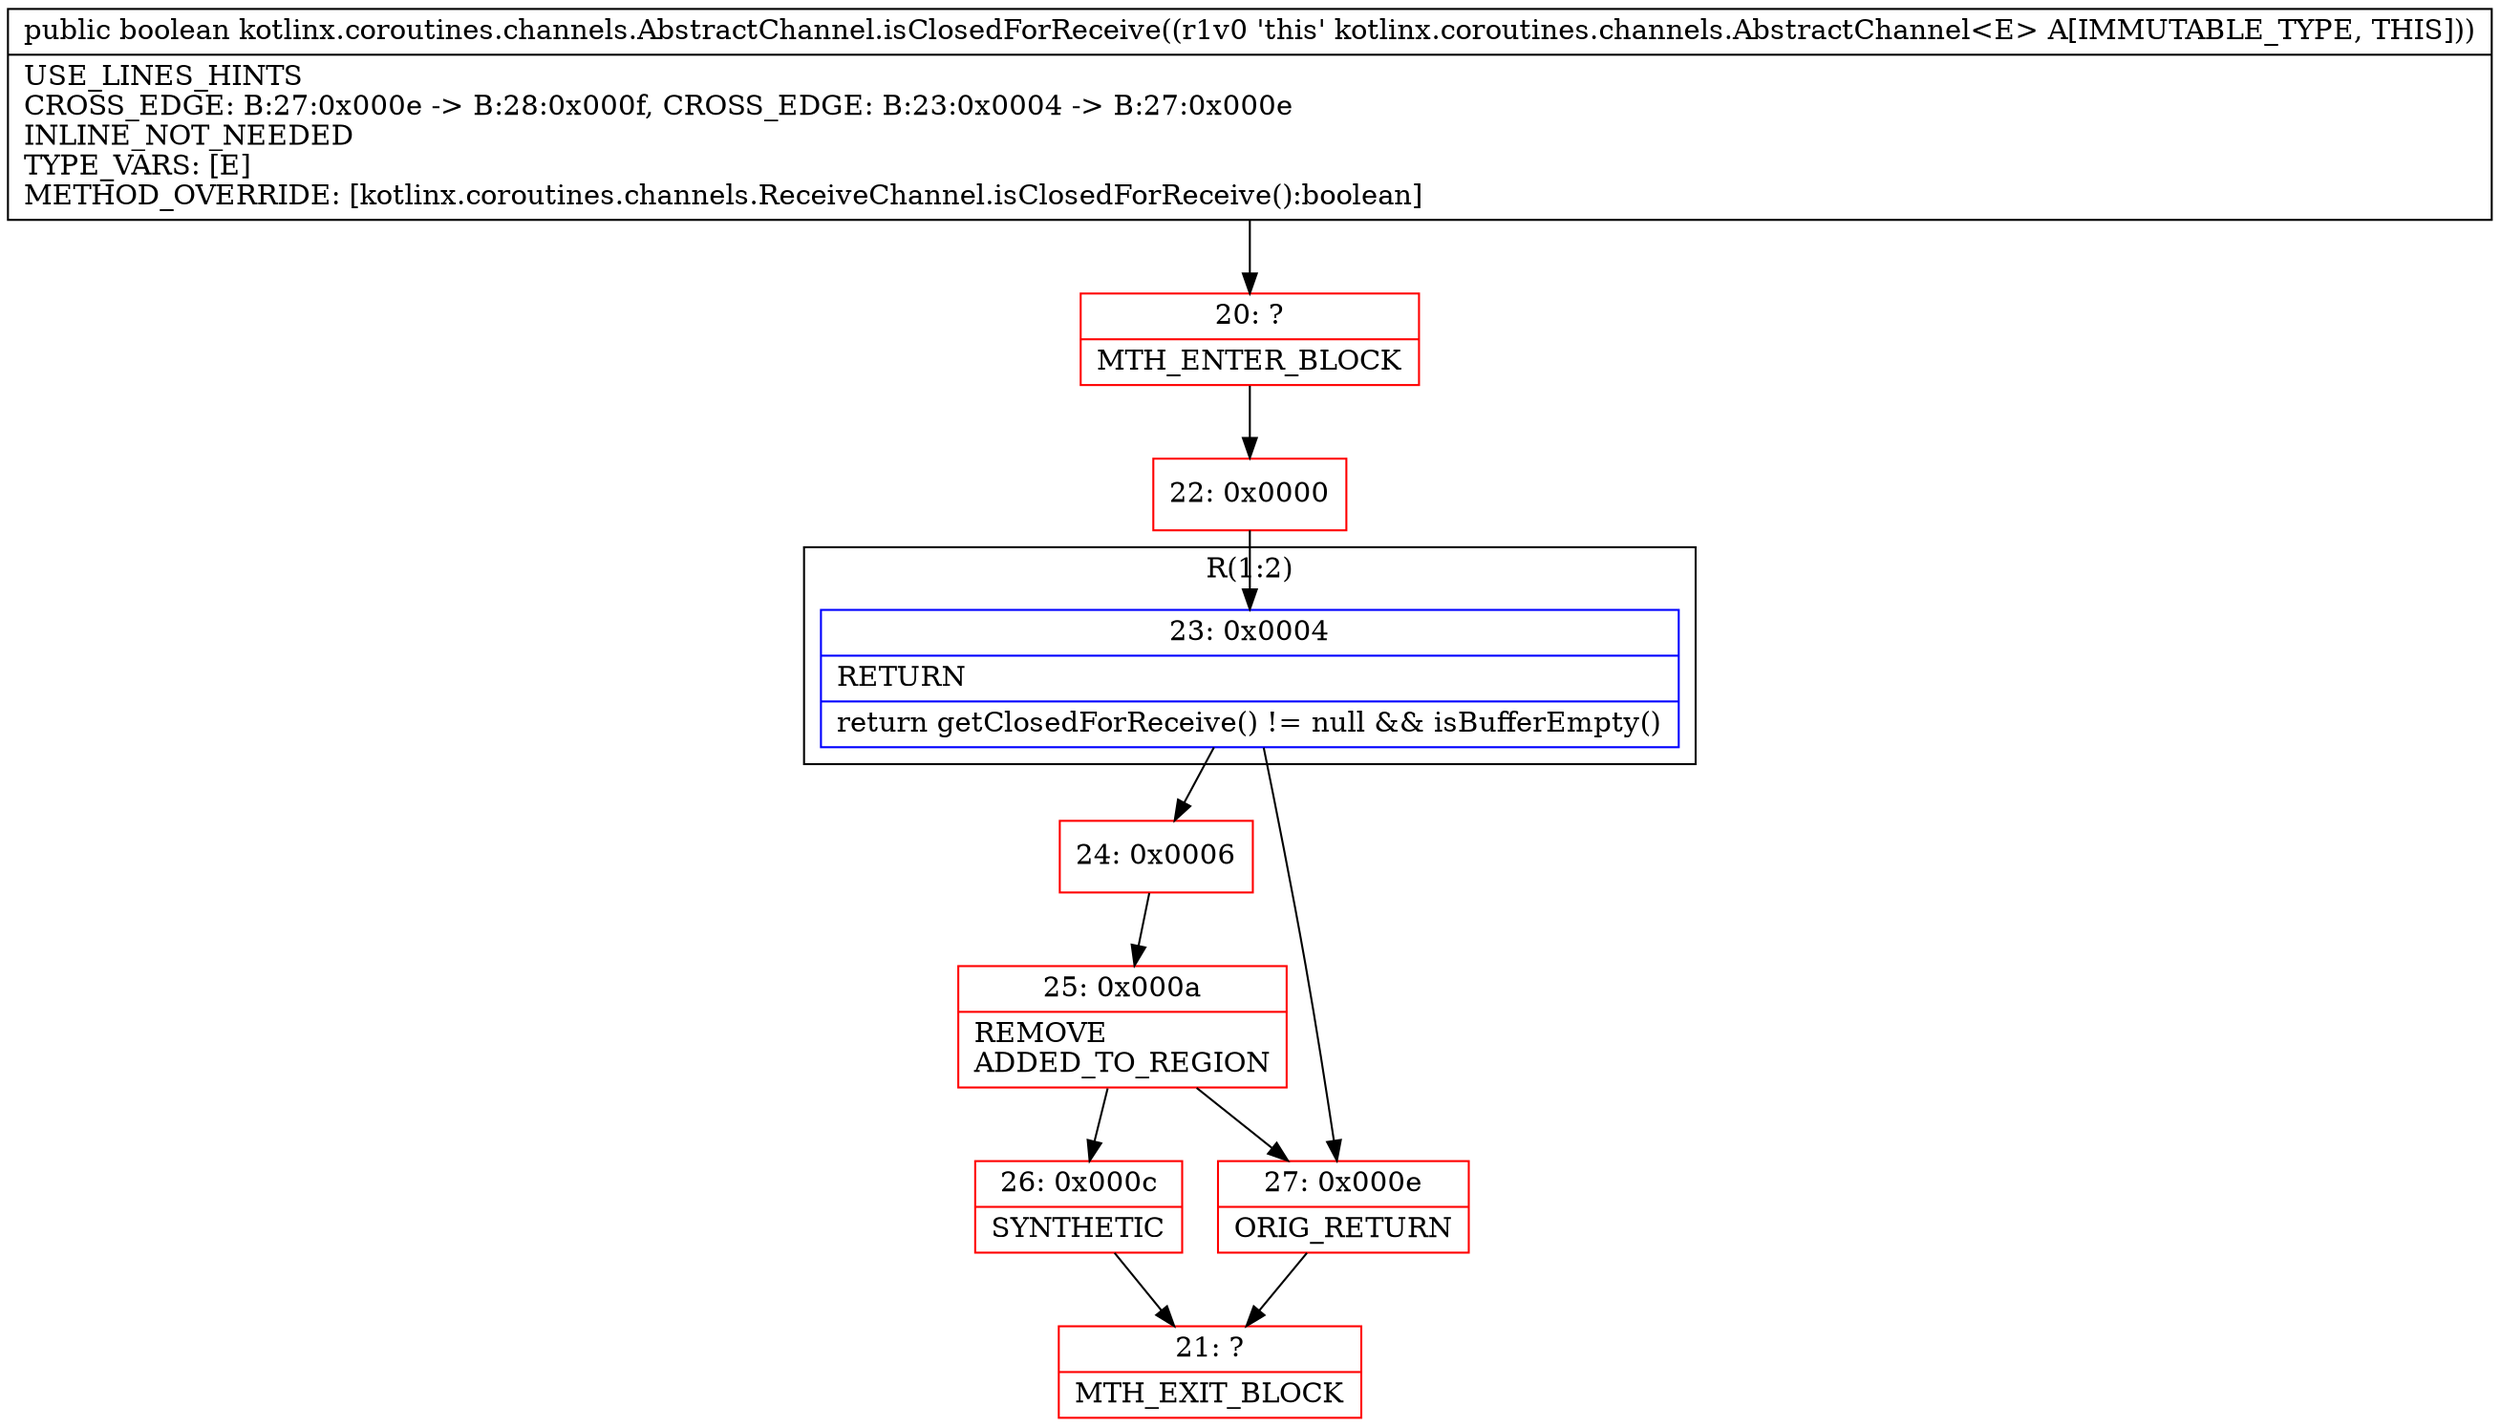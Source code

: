 digraph "CFG forkotlinx.coroutines.channels.AbstractChannel.isClosedForReceive()Z" {
subgraph cluster_Region_1501091450 {
label = "R(1:2)";
node [shape=record,color=blue];
Node_23 [shape=record,label="{23\:\ 0x0004|RETURN\l|return getClosedForReceive() != null && isBufferEmpty()\l}"];
}
Node_20 [shape=record,color=red,label="{20\:\ ?|MTH_ENTER_BLOCK\l}"];
Node_22 [shape=record,color=red,label="{22\:\ 0x0000}"];
Node_24 [shape=record,color=red,label="{24\:\ 0x0006}"];
Node_25 [shape=record,color=red,label="{25\:\ 0x000a|REMOVE\lADDED_TO_REGION\l}"];
Node_26 [shape=record,color=red,label="{26\:\ 0x000c|SYNTHETIC\l}"];
Node_21 [shape=record,color=red,label="{21\:\ ?|MTH_EXIT_BLOCK\l}"];
Node_27 [shape=record,color=red,label="{27\:\ 0x000e|ORIG_RETURN\l}"];
MethodNode[shape=record,label="{public boolean kotlinx.coroutines.channels.AbstractChannel.isClosedForReceive((r1v0 'this' kotlinx.coroutines.channels.AbstractChannel\<E\> A[IMMUTABLE_TYPE, THIS]))  | USE_LINES_HINTS\lCROSS_EDGE: B:27:0x000e \-\> B:28:0x000f, CROSS_EDGE: B:23:0x0004 \-\> B:27:0x000e\lINLINE_NOT_NEEDED\lTYPE_VARS: [E]\lMETHOD_OVERRIDE: [kotlinx.coroutines.channels.ReceiveChannel.isClosedForReceive():boolean]\l}"];
MethodNode -> Node_20;Node_23 -> Node_24;
Node_23 -> Node_27;
Node_20 -> Node_22;
Node_22 -> Node_23;
Node_24 -> Node_25;
Node_25 -> Node_26;
Node_25 -> Node_27;
Node_26 -> Node_21;
Node_27 -> Node_21;
}

